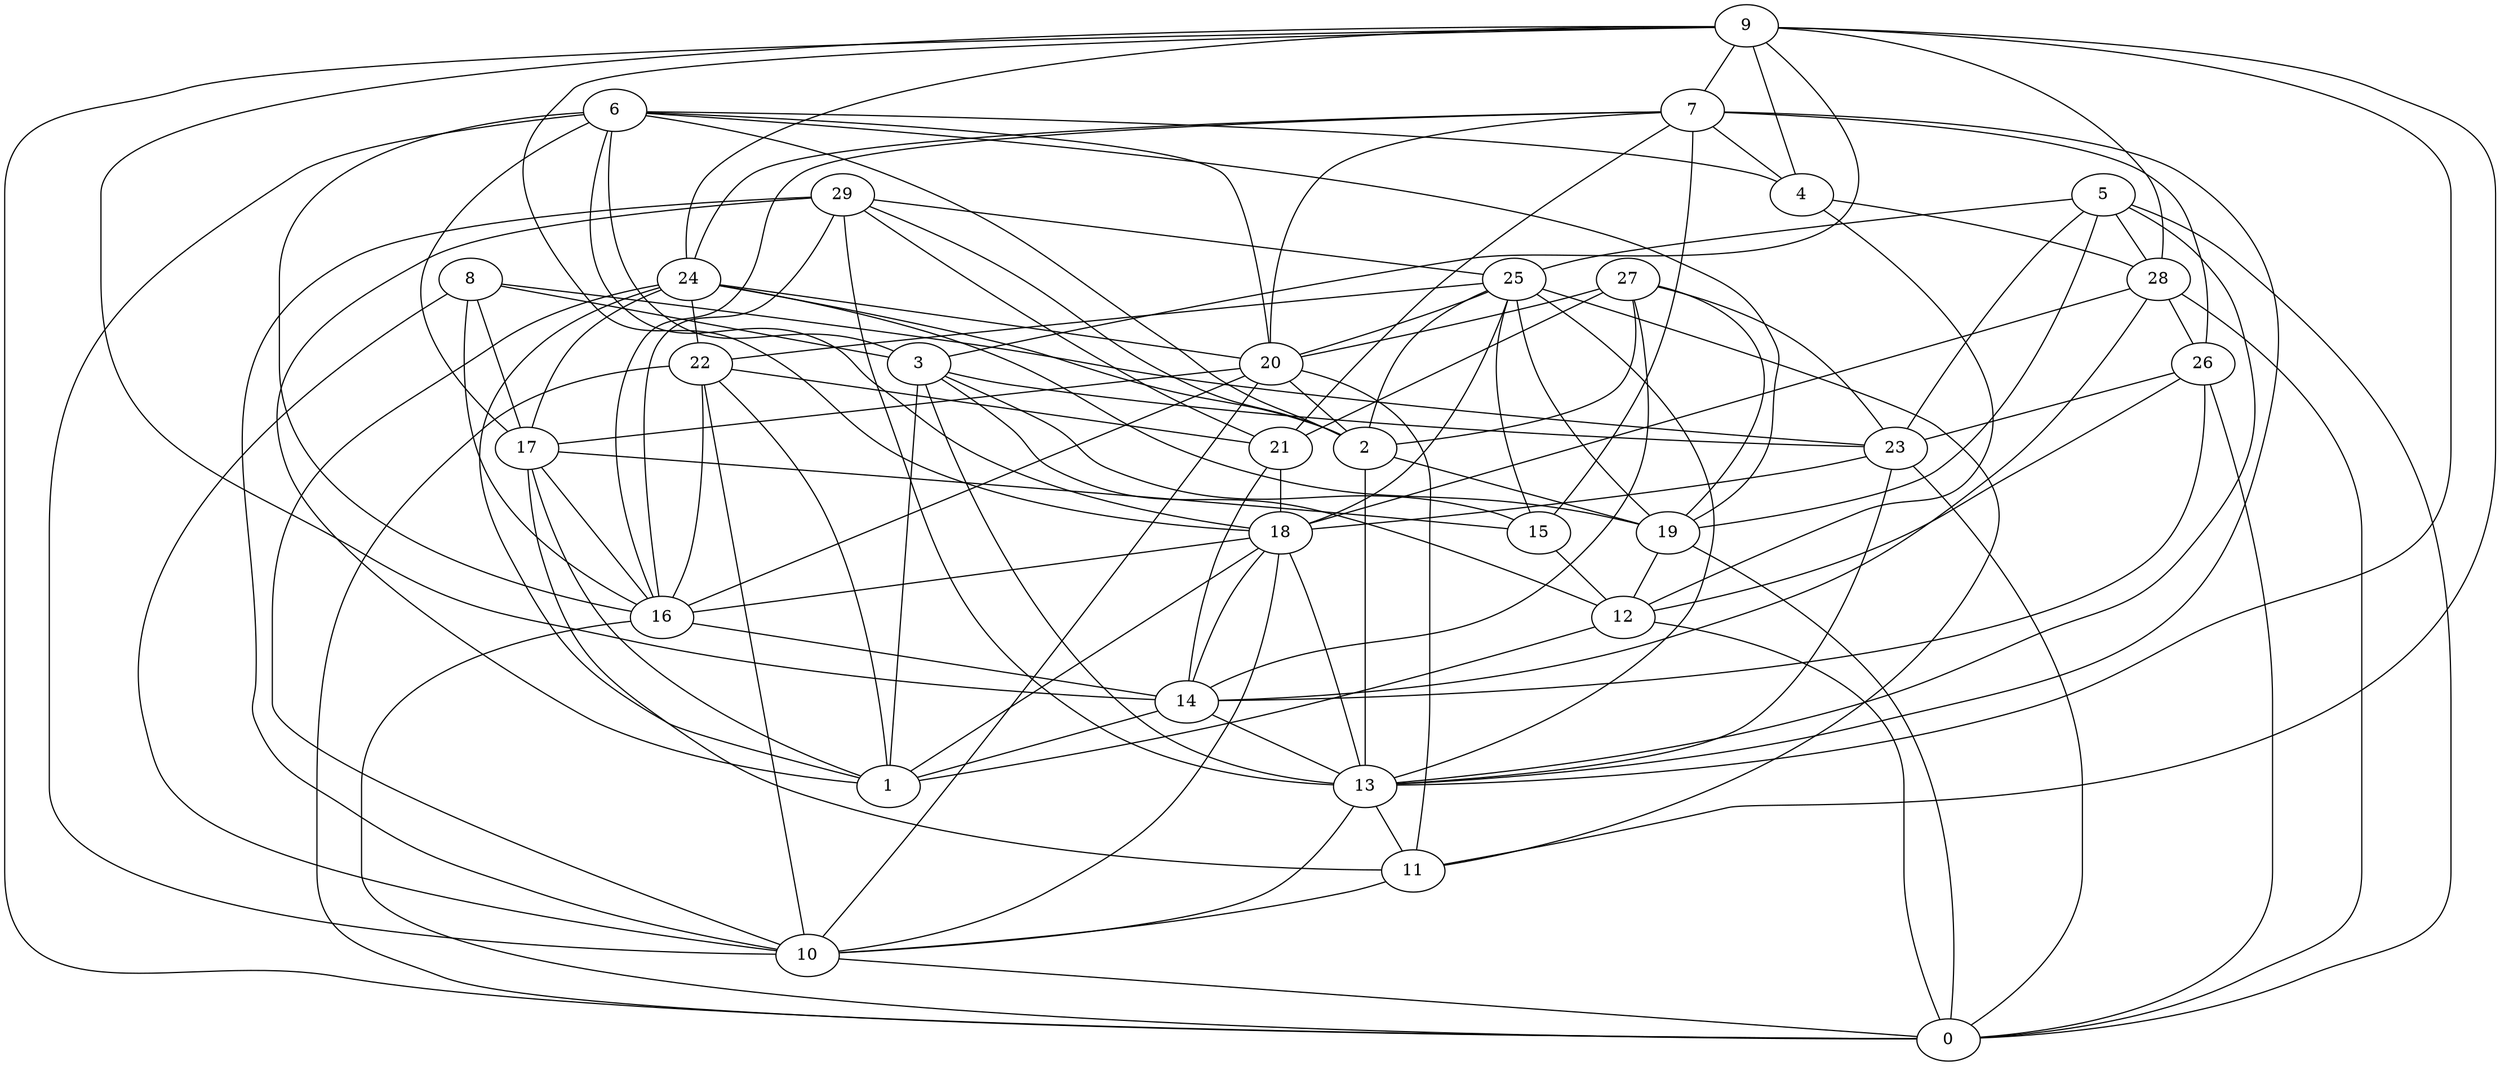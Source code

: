 digraph GG_graph {

subgraph G_graph {
edge [color = black]
"11" -> "10" [dir = none]
"18" -> "16" [dir = none]
"18" -> "14" [dir = none]
"18" -> "1" [dir = none]
"18" -> "13" [dir = none]
"24" -> "22" [dir = none]
"24" -> "17" [dir = none]
"24" -> "1" [dir = none]
"24" -> "19" [dir = none]
"24" -> "20" [dir = none]
"12" -> "1" [dir = none]
"12" -> "0" [dir = none]
"9" -> "28" [dir = none]
"9" -> "4" [dir = none]
"9" -> "3" [dir = none]
"9" -> "13" [dir = none]
"9" -> "7" [dir = none]
"9" -> "11" [dir = none]
"9" -> "24" [dir = none]
"22" -> "21" [dir = none]
"22" -> "16" [dir = none]
"22" -> "10" [dir = none]
"22" -> "0" [dir = none]
"22" -> "1" [dir = none]
"15" -> "12" [dir = none]
"29" -> "16" [dir = none]
"29" -> "21" [dir = none]
"29" -> "10" [dir = none]
"29" -> "25" [dir = none]
"29" -> "1" [dir = none]
"29" -> "13" [dir = none]
"13" -> "11" [dir = none]
"13" -> "10" [dir = none]
"17" -> "16" [dir = none]
"17" -> "1" [dir = none]
"28" -> "0" [dir = none]
"28" -> "14" [dir = none]
"16" -> "14" [dir = none]
"23" -> "18" [dir = none]
"23" -> "13" [dir = none]
"20" -> "11" [dir = none]
"20" -> "17" [dir = none]
"7" -> "26" [dir = none]
"7" -> "20" [dir = none]
"7" -> "4" [dir = none]
"7" -> "16" [dir = none]
"7" -> "21" [dir = none]
"7" -> "13" [dir = none]
"10" -> "0" [dir = none]
"27" -> "2" [dir = none]
"27" -> "19" [dir = none]
"27" -> "14" [dir = none]
"27" -> "21" [dir = none]
"14" -> "13" [dir = none]
"14" -> "1" [dir = none]
"26" -> "23" [dir = none]
"26" -> "12" [dir = none]
"26" -> "0" [dir = none]
"26" -> "14" [dir = none]
"19" -> "0" [dir = none]
"3" -> "15" [dir = none]
"3" -> "13" [dir = none]
"3" -> "1" [dir = none]
"6" -> "20" [dir = none]
"6" -> "16" [dir = none]
"6" -> "2" [dir = none]
"6" -> "19" [dir = none]
"6" -> "10" [dir = none]
"6" -> "3" [dir = none]
"6" -> "17" [dir = none]
"6" -> "4" [dir = none]
"8" -> "10" [dir = none]
"8" -> "3" [dir = none]
"8" -> "16" [dir = none]
"25" -> "20" [dir = none]
"25" -> "15" [dir = none]
"25" -> "22" [dir = none]
"25" -> "13" [dir = none]
"25" -> "19" [dir = none]
"25" -> "2" [dir = none]
"25" -> "11" [dir = none]
"2" -> "13" [dir = none]
"5" -> "0" [dir = none]
"5" -> "13" [dir = none]
"5" -> "25" [dir = none]
"5" -> "23" [dir = none]
"5" -> "19" [dir = none]
"29" -> "2" [dir = none]
"20" -> "16" [dir = none]
"27" -> "20" [dir = none]
"20" -> "2" [dir = none]
"28" -> "26" [dir = none]
"21" -> "18" [dir = none]
"3" -> "12" [dir = none]
"9" -> "18" [dir = none]
"7" -> "24" [dir = none]
"3" -> "23" [dir = none]
"18" -> "10" [dir = none]
"21" -> "14" [dir = none]
"20" -> "10" [dir = none]
"2" -> "19" [dir = none]
"17" -> "15" [dir = none]
"23" -> "0" [dir = none]
"25" -> "18" [dir = none]
"5" -> "28" [dir = none]
"6" -> "18" [dir = none]
"19" -> "12" [dir = none]
"24" -> "2" [dir = none]
"17" -> "11" [dir = none]
"28" -> "18" [dir = none]
"16" -> "0" [dir = none]
"8" -> "17" [dir = none]
"4" -> "12" [dir = none]
"8" -> "23" [dir = none]
"27" -> "23" [dir = none]
"9" -> "14" [dir = none]
"9" -> "0" [dir = none]
"4" -> "28" [dir = none]
"7" -> "15" [dir = none]
"24" -> "10" [dir = none]
}

}

